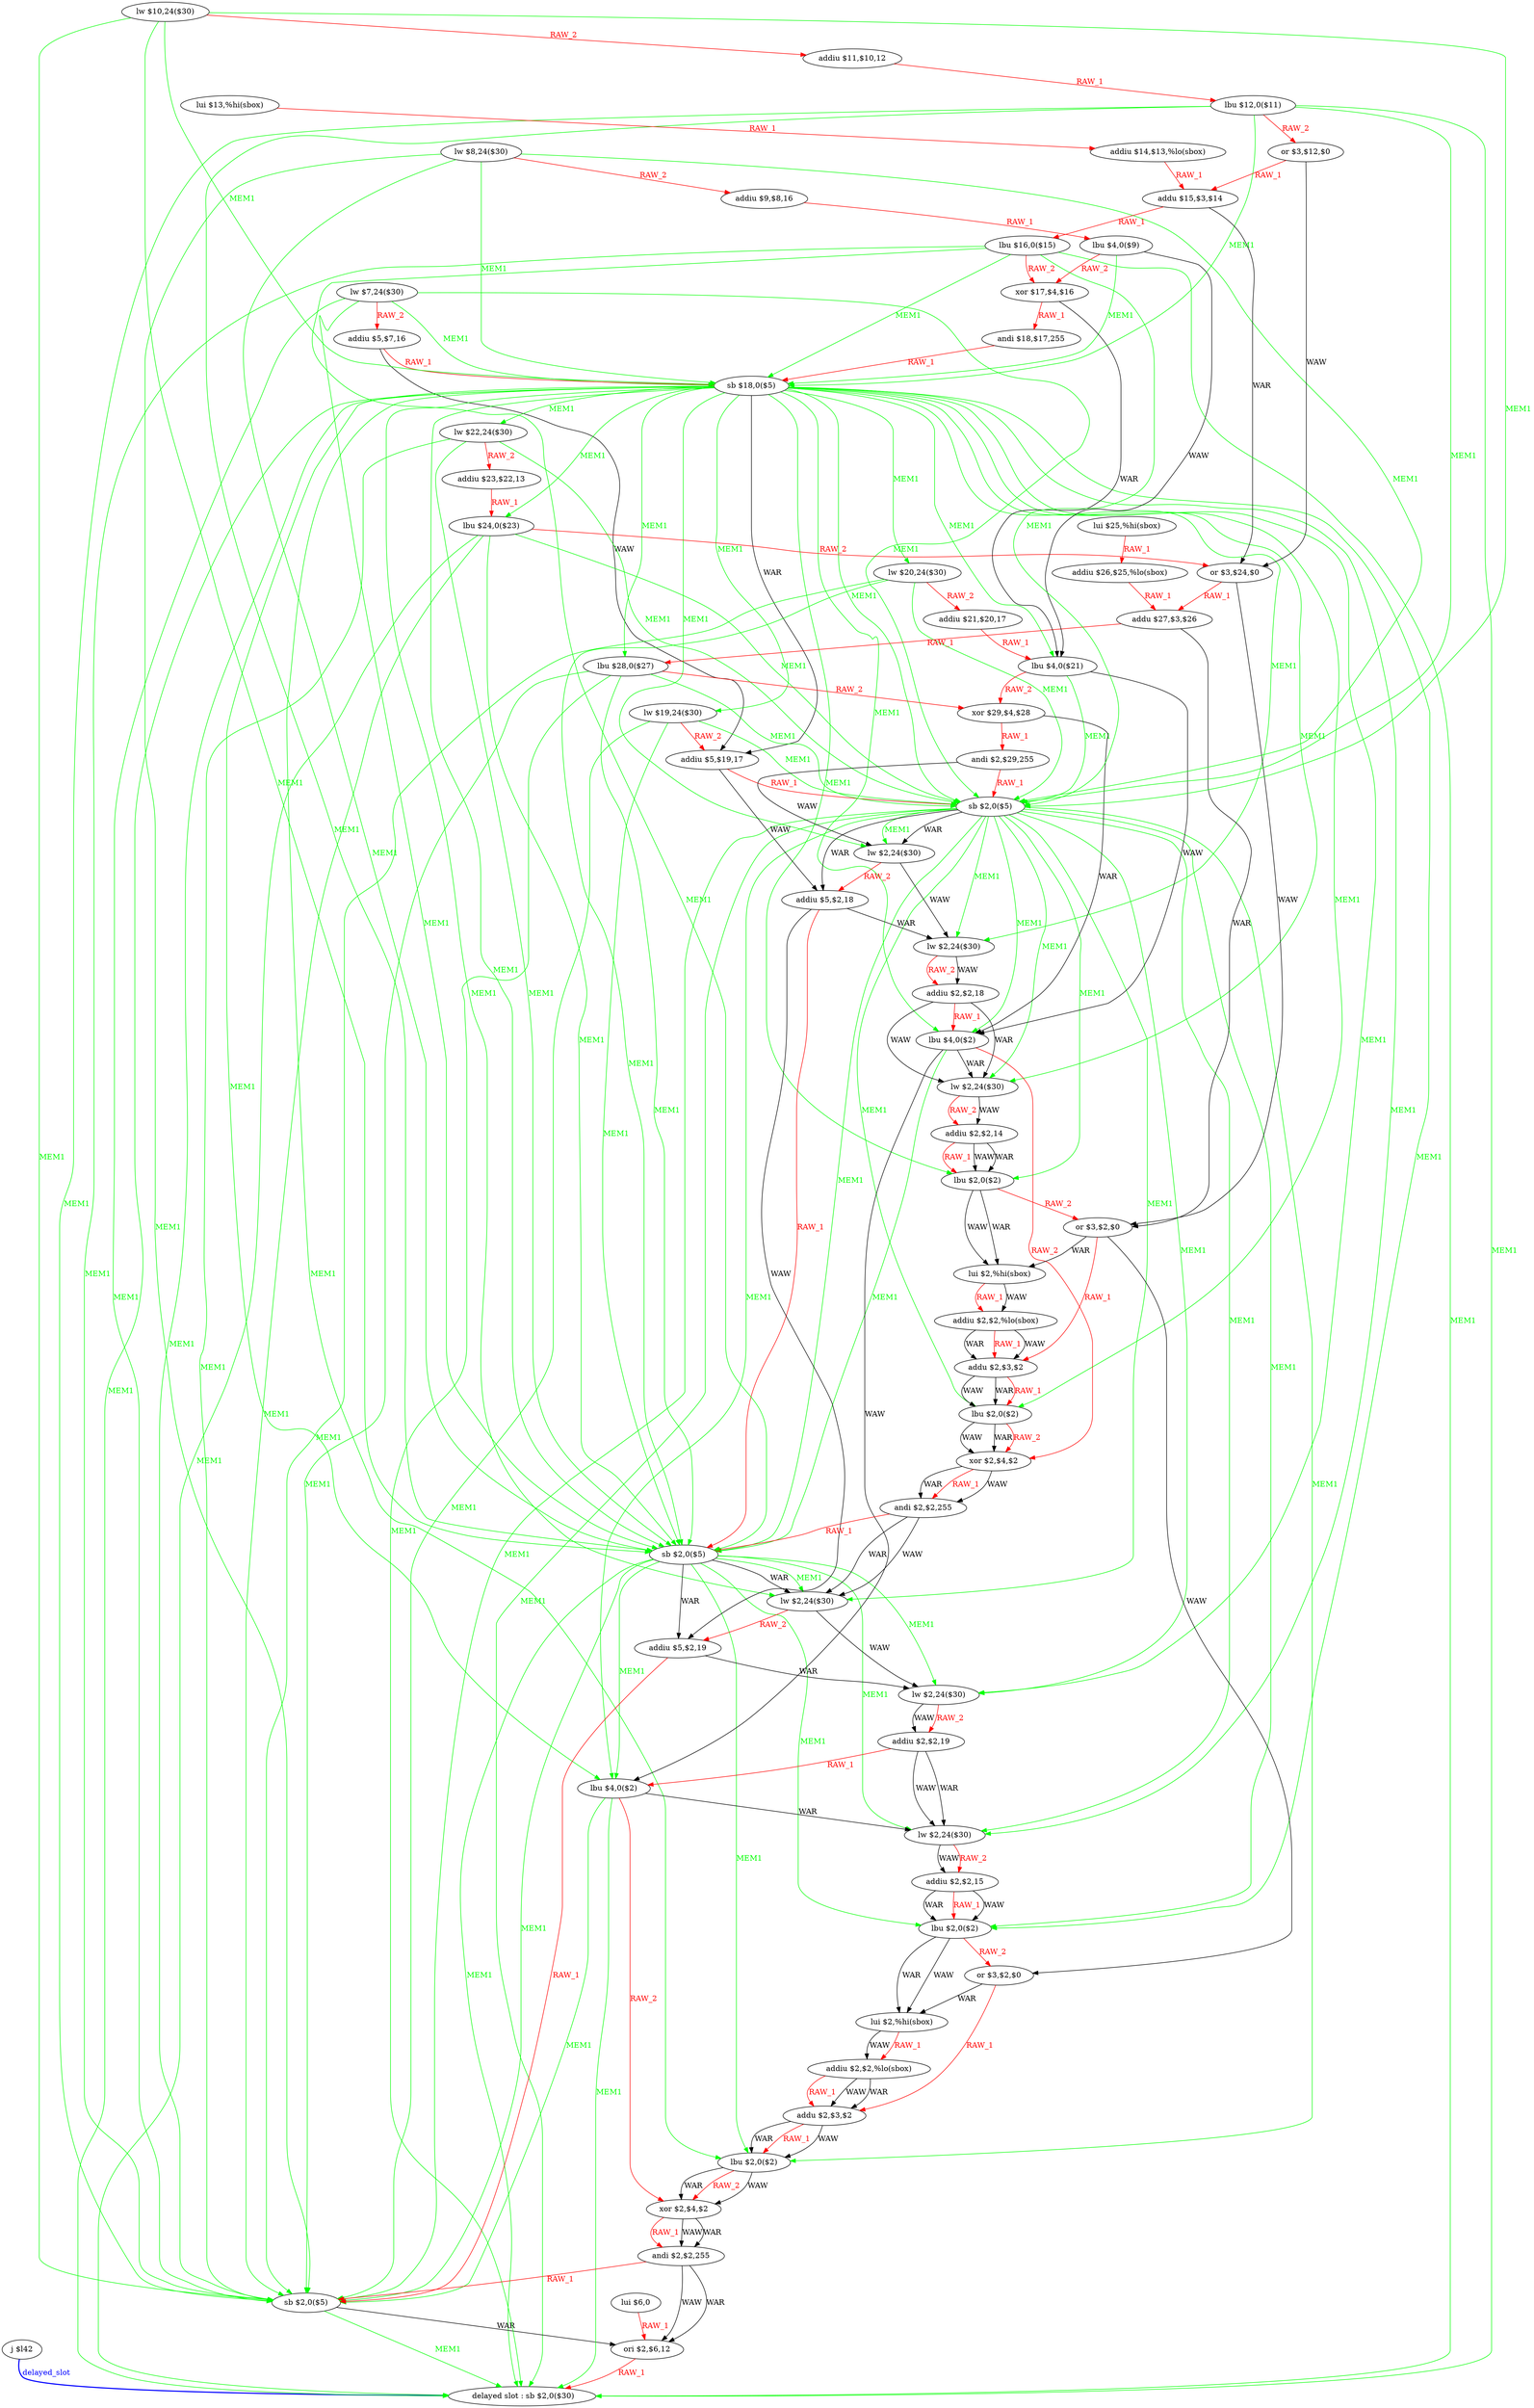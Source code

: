digraph G1 {
node [shape = ellipse];
i67 [label = " delayed slot : sb $2,0($30)"] ;
i66 ->  i67 [style = bold, dir= none, fontcolor = blue, color = blue, label= "delayed_slot"];
i66 [label = "j $l42"] ;
i0 [label = "lw $7,24($30)"] ;
i0 ->  i2 [color = red, fontcolor = red, label= "RAW_2"];
i0 ->  i16 [color = green, fontcolor = green, label= "MEM1"];
i0 ->  i32 [color = green, fontcolor = green, label= "MEM1"];
i0 ->  i48 [color = green, fontcolor = green, label= "MEM1"];
i0 ->  i64 [color = green, fontcolor = green, label= "MEM1"];
i2 [label = "addiu $5,$7,16"] ;
i2 ->  i16 [color = red, fontcolor = red, label= "RAW_1"];
i2 ->  i18 [label= "WAW"];
i16 [label = "sb $18,0($5)"] ;
i16 ->  i17 [color = green, fontcolor = green, label= "MEM1"];
i16 ->  i18 [label= "WAR"];
i16 ->  i19 [color = green, fontcolor = green, label= "MEM1"];
i16 ->  i21 [color = green, fontcolor = green, label= "MEM1"];
i16 ->  i22 [color = green, fontcolor = green, label= "MEM1"];
i16 ->  i24 [color = green, fontcolor = green, label= "MEM1"];
i16 ->  i29 [color = green, fontcolor = green, label= "MEM1"];
i16 ->  i32 [color = green, fontcolor = green, label= "MEM1"];
i16 ->  i33 [color = green, fontcolor = green, label= "MEM1"];
i16 ->  i35 [color = green, fontcolor = green, label= "MEM1"];
i16 ->  i37 [color = green, fontcolor = green, label= "MEM1"];
i16 ->  i38 [color = green, fontcolor = green, label= "MEM1"];
i16 ->  i40 [color = green, fontcolor = green, label= "MEM1"];
i16 ->  i45 [color = green, fontcolor = green, label= "MEM1"];
i16 ->  i48 [color = green, fontcolor = green, label= "MEM1"];
i16 ->  i49 [color = green, fontcolor = green, label= "MEM1"];
i16 ->  i51 [color = green, fontcolor = green, label= "MEM1"];
i16 ->  i53 [color = green, fontcolor = green, label= "MEM1"];
i16 ->  i54 [color = green, fontcolor = green, label= "MEM1"];
i16 ->  i56 [color = green, fontcolor = green, label= "MEM1"];
i16 ->  i61 [color = green, fontcolor = green, label= "MEM1"];
i16 ->  i64 [color = green, fontcolor = green, label= "MEM1"];
i16 ->  i67 [color = green, fontcolor = green, label= "MEM1"];
i17 [label = "lw $19,24($30)"] ;
i17 ->  i18 [color = red, fontcolor = red, label= "RAW_2"];
i17 ->  i32 [color = green, fontcolor = green, label= "MEM1"];
i17 ->  i48 [color = green, fontcolor = green, label= "MEM1"];
i17 ->  i64 [color = green, fontcolor = green, label= "MEM1"];
i18 [label = "addiu $5,$19,17"] ;
i18 ->  i32 [color = red, fontcolor = red, label= "RAW_1"];
i18 ->  i34 [label= "WAW"];
i32 [label = "sb $2,0($5)"] ;
i32 ->  i33 [label= "WAR"];
i32 ->  i33 [color = green, fontcolor = green, label= "MEM1"];
i32 ->  i34 [label= "WAR"];
i32 ->  i35 [color = green, fontcolor = green, label= "MEM1"];
i32 ->  i37 [color = green, fontcolor = green, label= "MEM1"];
i32 ->  i38 [color = green, fontcolor = green, label= "MEM1"];
i32 ->  i40 [color = green, fontcolor = green, label= "MEM1"];
i32 ->  i45 [color = green, fontcolor = green, label= "MEM1"];
i32 ->  i48 [color = green, fontcolor = green, label= "MEM1"];
i32 ->  i49 [color = green, fontcolor = green, label= "MEM1"];
i32 ->  i51 [color = green, fontcolor = green, label= "MEM1"];
i32 ->  i53 [color = green, fontcolor = green, label= "MEM1"];
i32 ->  i54 [color = green, fontcolor = green, label= "MEM1"];
i32 ->  i56 [color = green, fontcolor = green, label= "MEM1"];
i32 ->  i61 [color = green, fontcolor = green, label= "MEM1"];
i32 ->  i64 [color = green, fontcolor = green, label= "MEM1"];
i32 ->  i67 [color = green, fontcolor = green, label= "MEM1"];
i33 [label = "lw $2,24($30)"] ;
i33 ->  i34 [color = red, fontcolor = red, label= "RAW_2"];
i33 ->  i35 [label= "WAW"];
i34 [label = "addiu $5,$2,18"] ;
i34 ->  i35 [label= "WAR"];
i34 ->  i48 [color = red, fontcolor = red, label= "RAW_1"];
i34 ->  i50 [label= "WAW"];
i35 [label = "lw $2,24($30)"] ;
i35 ->  i36 [label= "WAW"];
i35 ->  i36 [color = red, fontcolor = red, label= "RAW_2"];
i36 [label = "addiu $2,$2,18"] ;
i36 ->  i37 [color = red, fontcolor = red, label= "RAW_1"];
i36 ->  i38 [label= "WAW"];
i36 ->  i38 [label= "WAR"];
i37 [label = "lbu $4,0($2)"] ;
i37 ->  i38 [label= "WAR"];
i37 ->  i46 [color = red, fontcolor = red, label= "RAW_2"];
i37 ->  i48 [color = green, fontcolor = green, label= "MEM1"];
i37 ->  i53 [label= "WAW"];
i38 [label = "lw $2,24($30)"] ;
i38 ->  i39 [label= "WAW"];
i38 ->  i39 [color = red, fontcolor = red, label= "RAW_2"];
i39 [label = "addiu $2,$2,14"] ;
i39 ->  i40 [label= "WAW"];
i39 ->  i40 [label= "WAR"];
i39 ->  i40 [color = red, fontcolor = red, label= "RAW_1"];
i40 [label = "lbu $2,0($2)"] ;
i40 ->  i41 [color = red, fontcolor = red, label= "RAW_2"];
i40 ->  i42 [label= "WAW"];
i40 ->  i42 [label= "WAR"];
i41 [label = "or $3,$2,$0"] ;
i41 ->  i42 [label= "WAR"];
i41 ->  i44 [color = red, fontcolor = red, label= "RAW_1"];
i41 ->  i57 [label= "WAW"];
i42 [label = "lui $2,%hi(sbox)"] ;
i42 ->  i43 [label= "WAW"];
i42 ->  i43 [color = red, fontcolor = red, label= "RAW_1"];
i43 [label = "addiu $2,$2,%lo(sbox)"] ;
i43 ->  i44 [label= "WAW"];
i43 ->  i44 [label= "WAR"];
i43 ->  i44 [color = red, fontcolor = red, label= "RAW_1"];
i44 [label = "addu $2,$3,$2"] ;
i44 ->  i45 [label= "WAW"];
i44 ->  i45 [label= "WAR"];
i44 ->  i45 [color = red, fontcolor = red, label= "RAW_1"];
i45 [label = "lbu $2,0($2)"] ;
i45 ->  i46 [label= "WAW"];
i45 ->  i46 [label= "WAR"];
i45 ->  i46 [color = red, fontcolor = red, label= "RAW_2"];
i46 [label = "xor $2,$4,$2"] ;
i46 ->  i47 [label= "WAW"];
i46 ->  i47 [label= "WAR"];
i46 ->  i47 [color = red, fontcolor = red, label= "RAW_1"];
i47 [label = "andi $2,$2,255"] ;
i47 ->  i48 [color = red, fontcolor = red, label= "RAW_1"];
i47 ->  i49 [label= "WAW"];
i47 ->  i49 [label= "WAR"];
i48 [label = "sb $2,0($5)"] ;
i48 ->  i49 [label= "WAR"];
i48 ->  i49 [color = green, fontcolor = green, label= "MEM1"];
i48 ->  i50 [label= "WAR"];
i48 ->  i51 [color = green, fontcolor = green, label= "MEM1"];
i48 ->  i53 [color = green, fontcolor = green, label= "MEM1"];
i48 ->  i54 [color = green, fontcolor = green, label= "MEM1"];
i48 ->  i56 [color = green, fontcolor = green, label= "MEM1"];
i48 ->  i61 [color = green, fontcolor = green, label= "MEM1"];
i48 ->  i64 [color = green, fontcolor = green, label= "MEM1"];
i48 ->  i67 [color = green, fontcolor = green, label= "MEM1"];
i49 [label = "lw $2,24($30)"] ;
i49 ->  i50 [color = red, fontcolor = red, label= "RAW_2"];
i49 ->  i51 [label= "WAW"];
i50 [label = "addiu $5,$2,19"] ;
i50 ->  i51 [label= "WAR"];
i50 ->  i64 [color = red, fontcolor = red, label= "RAW_1"];
i51 [label = "lw $2,24($30)"] ;
i51 ->  i52 [label= "WAW"];
i51 ->  i52 [color = red, fontcolor = red, label= "RAW_2"];
i52 [label = "addiu $2,$2,19"] ;
i52 ->  i53 [color = red, fontcolor = red, label= "RAW_1"];
i52 ->  i54 [label= "WAW"];
i52 ->  i54 [label= "WAR"];
i53 [label = "lbu $4,0($2)"] ;
i53 ->  i54 [label= "WAR"];
i53 ->  i62 [color = red, fontcolor = red, label= "RAW_2"];
i53 ->  i64 [color = green, fontcolor = green, label= "MEM1"];
i53 ->  i67 [color = green, fontcolor = green, label= "MEM1"];
i54 [label = "lw $2,24($30)"] ;
i54 ->  i55 [label= "WAW"];
i54 ->  i55 [color = red, fontcolor = red, label= "RAW_2"];
i55 [label = "addiu $2,$2,15"] ;
i55 ->  i56 [label= "WAW"];
i55 ->  i56 [label= "WAR"];
i55 ->  i56 [color = red, fontcolor = red, label= "RAW_1"];
i56 [label = "lbu $2,0($2)"] ;
i56 ->  i57 [color = red, fontcolor = red, label= "RAW_2"];
i56 ->  i58 [label= "WAW"];
i56 ->  i58 [label= "WAR"];
i57 [label = "or $3,$2,$0"] ;
i57 ->  i58 [label= "WAR"];
i57 ->  i60 [color = red, fontcolor = red, label= "RAW_1"];
i58 [label = "lui $2,%hi(sbox)"] ;
i58 ->  i59 [label= "WAW"];
i58 ->  i59 [color = red, fontcolor = red, label= "RAW_1"];
i59 [label = "addiu $2,$2,%lo(sbox)"] ;
i59 ->  i60 [label= "WAW"];
i59 ->  i60 [label= "WAR"];
i59 ->  i60 [color = red, fontcolor = red, label= "RAW_1"];
i60 [label = "addu $2,$3,$2"] ;
i60 ->  i61 [label= "WAW"];
i60 ->  i61 [label= "WAR"];
i60 ->  i61 [color = red, fontcolor = red, label= "RAW_1"];
i61 [label = "lbu $2,0($2)"] ;
i61 ->  i62 [label= "WAW"];
i61 ->  i62 [label= "WAR"];
i61 ->  i62 [color = red, fontcolor = red, label= "RAW_2"];
i62 [label = "xor $2,$4,$2"] ;
i62 ->  i63 [label= "WAW"];
i62 ->  i63 [label= "WAR"];
i62 ->  i63 [color = red, fontcolor = red, label= "RAW_1"];
i63 [label = "andi $2,$2,255"] ;
i63 ->  i64 [color = red, fontcolor = red, label= "RAW_1"];
i63 ->  i65 [label= "WAW"];
i63 ->  i65 [label= "WAR"];
i64 [label = "sb $2,0($5)"] ;
i64 ->  i65 [label= "WAR"];
i64 ->  i67 [color = green, fontcolor = green, label= "MEM1"];
i65 [label = "ori $2,$6,12"] ;
i65 ->  i67 [color = red, fontcolor = red, label= "RAW_1"];
i19 [label = "lw $20,24($30)"] ;
i19 ->  i20 [color = red, fontcolor = red, label= "RAW_2"];
i19 ->  i32 [color = green, fontcolor = green, label= "MEM1"];
i19 ->  i48 [color = green, fontcolor = green, label= "MEM1"];
i19 ->  i64 [color = green, fontcolor = green, label= "MEM1"];
i20 [label = "addiu $21,$20,17"] ;
i20 ->  i21 [color = red, fontcolor = red, label= "RAW_1"];
i21 [label = "lbu $4,0($21)"] ;
i21 ->  i30 [color = red, fontcolor = red, label= "RAW_2"];
i21 ->  i32 [color = green, fontcolor = green, label= "MEM1"];
i21 ->  i37 [label= "WAW"];
i30 [label = "xor $29,$4,$28"] ;
i30 ->  i31 [color = red, fontcolor = red, label= "RAW_1"];
i30 ->  i37 [label= "WAR"];
i31 [label = "andi $2,$29,255"] ;
i31 ->  i32 [color = red, fontcolor = red, label= "RAW_1"];
i31 ->  i33 [label= "WAW"];
i22 [label = "lw $22,24($30)"] ;
i22 ->  i23 [color = red, fontcolor = red, label= "RAW_2"];
i22 ->  i32 [color = green, fontcolor = green, label= "MEM1"];
i22 ->  i48 [color = green, fontcolor = green, label= "MEM1"];
i22 ->  i64 [color = green, fontcolor = green, label= "MEM1"];
i23 [label = "addiu $23,$22,13"] ;
i23 ->  i24 [color = red, fontcolor = red, label= "RAW_1"];
i24 [label = "lbu $24,0($23)"] ;
i24 ->  i25 [color = red, fontcolor = red, label= "RAW_2"];
i24 ->  i32 [color = green, fontcolor = green, label= "MEM1"];
i24 ->  i48 [color = green, fontcolor = green, label= "MEM1"];
i24 ->  i64 [color = green, fontcolor = green, label= "MEM1"];
i24 ->  i67 [color = green, fontcolor = green, label= "MEM1"];
i25 [label = "or $3,$24,$0"] ;
i25 ->  i28 [color = red, fontcolor = red, label= "RAW_1"];
i25 ->  i41 [label= "WAW"];
i28 [label = "addu $27,$3,$26"] ;
i28 ->  i29 [color = red, fontcolor = red, label= "RAW_1"];
i28 ->  i41 [label= "WAR"];
i29 [label = "lbu $28,0($27)"] ;
i29 ->  i30 [color = red, fontcolor = red, label= "RAW_2"];
i29 ->  i32 [color = green, fontcolor = green, label= "MEM1"];
i29 ->  i48 [color = green, fontcolor = green, label= "MEM1"];
i29 ->  i64 [color = green, fontcolor = green, label= "MEM1"];
i29 ->  i67 [color = green, fontcolor = green, label= "MEM1"];
i1 [label = "lui $6,0"] ;
i1 ->  i65 [color = red, fontcolor = red, label= "RAW_1"];
i3 [label = "lw $8,24($30)"] ;
i3 ->  i4 [color = red, fontcolor = red, label= "RAW_2"];
i3 ->  i16 [color = green, fontcolor = green, label= "MEM1"];
i3 ->  i32 [color = green, fontcolor = green, label= "MEM1"];
i3 ->  i48 [color = green, fontcolor = green, label= "MEM1"];
i3 ->  i64 [color = green, fontcolor = green, label= "MEM1"];
i4 [label = "addiu $9,$8,16"] ;
i4 ->  i5 [color = red, fontcolor = red, label= "RAW_1"];
i5 [label = "lbu $4,0($9)"] ;
i5 ->  i14 [color = red, fontcolor = red, label= "RAW_2"];
i5 ->  i16 [color = green, fontcolor = green, label= "MEM1"];
i5 ->  i21 [label= "WAW"];
i14 [label = "xor $17,$4,$16"] ;
i14 ->  i15 [color = red, fontcolor = red, label= "RAW_1"];
i14 ->  i21 [label= "WAR"];
i15 [label = "andi $18,$17,255"] ;
i15 ->  i16 [color = red, fontcolor = red, label= "RAW_1"];
i6 [label = "lw $10,24($30)"] ;
i6 ->  i7 [color = red, fontcolor = red, label= "RAW_2"];
i6 ->  i16 [color = green, fontcolor = green, label= "MEM1"];
i6 ->  i32 [color = green, fontcolor = green, label= "MEM1"];
i6 ->  i48 [color = green, fontcolor = green, label= "MEM1"];
i6 ->  i64 [color = green, fontcolor = green, label= "MEM1"];
i7 [label = "addiu $11,$10,12"] ;
i7 ->  i8 [color = red, fontcolor = red, label= "RAW_1"];
i8 [label = "lbu $12,0($11)"] ;
i8 ->  i9 [color = red, fontcolor = red, label= "RAW_2"];
i8 ->  i16 [color = green, fontcolor = green, label= "MEM1"];
i8 ->  i32 [color = green, fontcolor = green, label= "MEM1"];
i8 ->  i48 [color = green, fontcolor = green, label= "MEM1"];
i8 ->  i64 [color = green, fontcolor = green, label= "MEM1"];
i8 ->  i67 [color = green, fontcolor = green, label= "MEM1"];
i9 [label = "or $3,$12,$0"] ;
i9 ->  i12 [color = red, fontcolor = red, label= "RAW_1"];
i9 ->  i25 [label= "WAW"];
i12 [label = "addu $15,$3,$14"] ;
i12 ->  i13 [color = red, fontcolor = red, label= "RAW_1"];
i12 ->  i25 [label= "WAR"];
i13 [label = "lbu $16,0($15)"] ;
i13 ->  i14 [color = red, fontcolor = red, label= "RAW_2"];
i13 ->  i16 [color = green, fontcolor = green, label= "MEM1"];
i13 ->  i32 [color = green, fontcolor = green, label= "MEM1"];
i13 ->  i48 [color = green, fontcolor = green, label= "MEM1"];
i13 ->  i64 [color = green, fontcolor = green, label= "MEM1"];
i13 ->  i67 [color = green, fontcolor = green, label= "MEM1"];
i10 [label = "lui $13,%hi(sbox)"] ;
i10 ->  i11 [color = red, fontcolor = red, label= "RAW_1"];
i11 [label = "addiu $14,$13,%lo(sbox)"] ;
i11 ->  i12 [color = red, fontcolor = red, label= "RAW_1"];
i26 [label = "lui $25,%hi(sbox)"] ;
i26 ->  i27 [color = red, fontcolor = red, label= "RAW_1"];
i27 [label = "addiu $26,$25,%lo(sbox)"] ;
i27 ->  i28 [color = red, fontcolor = red, label= "RAW_1"];
}
